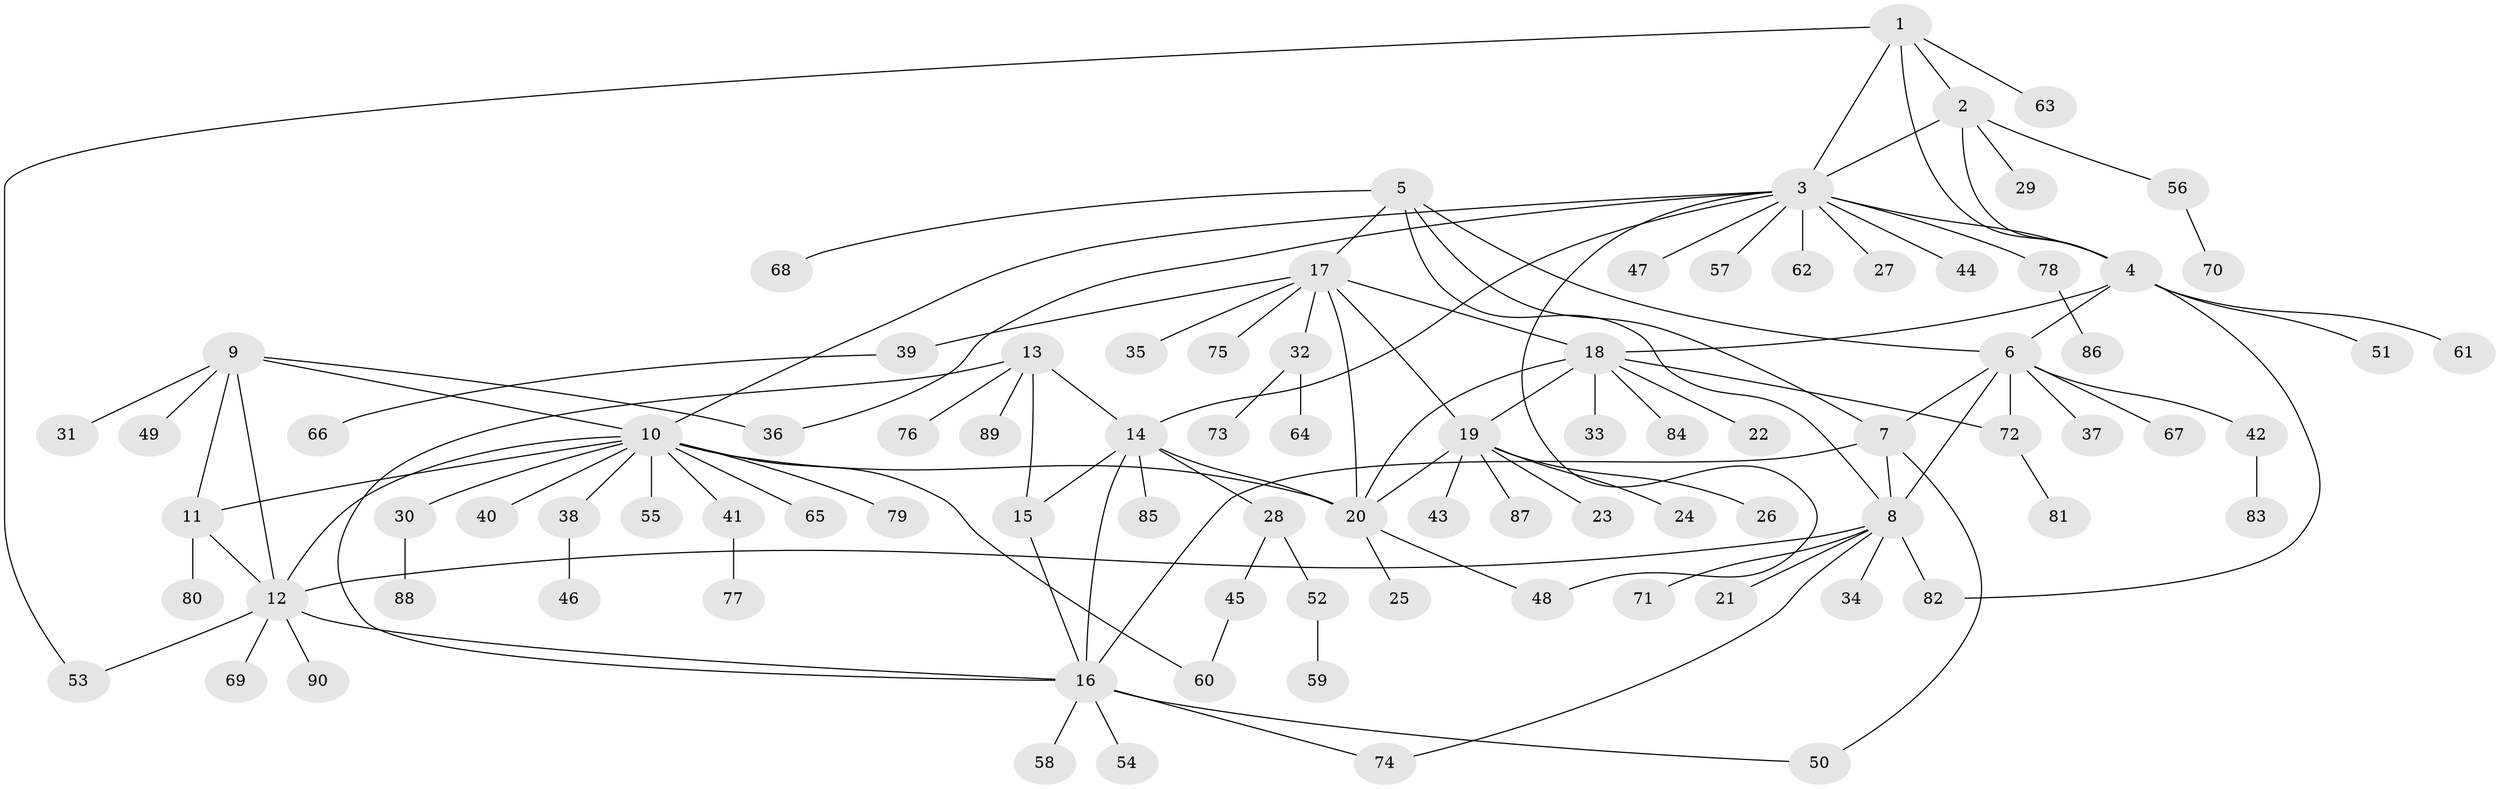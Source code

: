 // coarse degree distribution, {4: 0.09230769230769231, 12: 0.03076923076923077, 7: 0.1076923076923077, 8: 0.015384615384615385, 3: 0.06153846153846154, 6: 0.03076923076923077, 1: 0.47692307692307695, 2: 0.18461538461538463}
// Generated by graph-tools (version 1.1) at 2025/52/03/04/25 22:52:23]
// undirected, 90 vertices, 118 edges
graph export_dot {
  node [color=gray90,style=filled];
  1;
  2;
  3;
  4;
  5;
  6;
  7;
  8;
  9;
  10;
  11;
  12;
  13;
  14;
  15;
  16;
  17;
  18;
  19;
  20;
  21;
  22;
  23;
  24;
  25;
  26;
  27;
  28;
  29;
  30;
  31;
  32;
  33;
  34;
  35;
  36;
  37;
  38;
  39;
  40;
  41;
  42;
  43;
  44;
  45;
  46;
  47;
  48;
  49;
  50;
  51;
  52;
  53;
  54;
  55;
  56;
  57;
  58;
  59;
  60;
  61;
  62;
  63;
  64;
  65;
  66;
  67;
  68;
  69;
  70;
  71;
  72;
  73;
  74;
  75;
  76;
  77;
  78;
  79;
  80;
  81;
  82;
  83;
  84;
  85;
  86;
  87;
  88;
  89;
  90;
  1 -- 2;
  1 -- 3;
  1 -- 4;
  1 -- 53;
  1 -- 63;
  2 -- 3;
  2 -- 4;
  2 -- 29;
  2 -- 56;
  3 -- 4;
  3 -- 10;
  3 -- 14;
  3 -- 27;
  3 -- 36;
  3 -- 44;
  3 -- 47;
  3 -- 48;
  3 -- 57;
  3 -- 62;
  3 -- 78;
  4 -- 6;
  4 -- 18;
  4 -- 51;
  4 -- 61;
  4 -- 82;
  5 -- 6;
  5 -- 7;
  5 -- 8;
  5 -- 17;
  5 -- 68;
  6 -- 7;
  6 -- 8;
  6 -- 37;
  6 -- 42;
  6 -- 67;
  6 -- 72;
  7 -- 8;
  7 -- 16;
  7 -- 50;
  8 -- 12;
  8 -- 21;
  8 -- 34;
  8 -- 71;
  8 -- 74;
  8 -- 82;
  9 -- 10;
  9 -- 11;
  9 -- 12;
  9 -- 31;
  9 -- 36;
  9 -- 49;
  10 -- 11;
  10 -- 12;
  10 -- 20;
  10 -- 30;
  10 -- 38;
  10 -- 40;
  10 -- 41;
  10 -- 55;
  10 -- 60;
  10 -- 65;
  10 -- 79;
  11 -- 12;
  11 -- 80;
  12 -- 16;
  12 -- 53;
  12 -- 69;
  12 -- 90;
  13 -- 14;
  13 -- 15;
  13 -- 16;
  13 -- 76;
  13 -- 89;
  14 -- 15;
  14 -- 16;
  14 -- 20;
  14 -- 28;
  14 -- 85;
  15 -- 16;
  16 -- 50;
  16 -- 54;
  16 -- 58;
  16 -- 74;
  17 -- 18;
  17 -- 19;
  17 -- 20;
  17 -- 32;
  17 -- 35;
  17 -- 39;
  17 -- 75;
  18 -- 19;
  18 -- 20;
  18 -- 22;
  18 -- 33;
  18 -- 72;
  18 -- 84;
  19 -- 20;
  19 -- 23;
  19 -- 24;
  19 -- 26;
  19 -- 43;
  19 -- 87;
  20 -- 25;
  20 -- 48;
  28 -- 45;
  28 -- 52;
  30 -- 88;
  32 -- 64;
  32 -- 73;
  38 -- 46;
  39 -- 66;
  41 -- 77;
  42 -- 83;
  45 -- 60;
  52 -- 59;
  56 -- 70;
  72 -- 81;
  78 -- 86;
}
